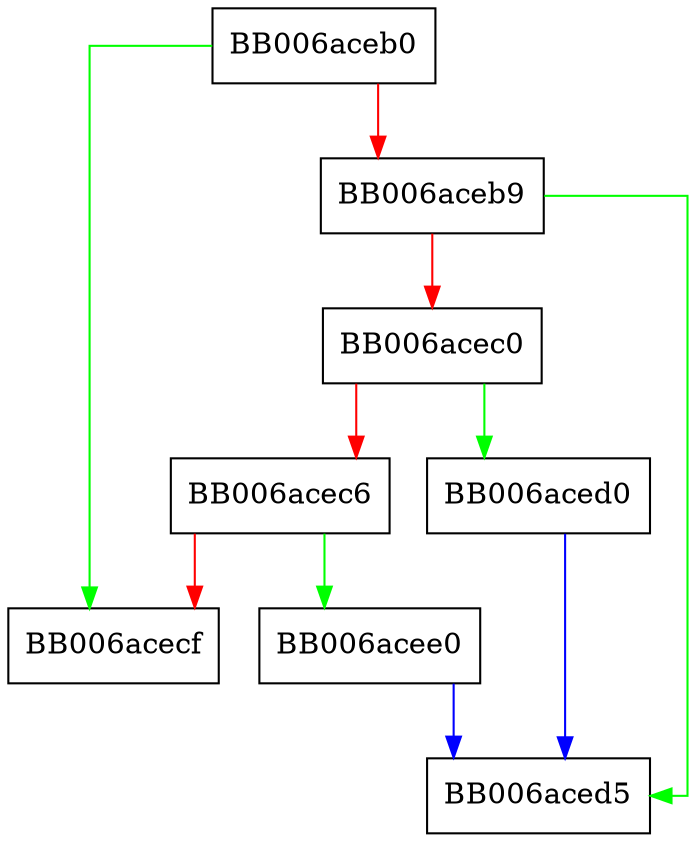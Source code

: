 digraph type_specific_params_der2dhx_does_selection {
  node [shape="box"];
  graph [splines=ortho];
  BB006aceb0 -> BB006acecf [color="green"];
  BB006aceb0 -> BB006aceb9 [color="red"];
  BB006aceb9 -> BB006aced5 [color="green"];
  BB006aceb9 -> BB006acec0 [color="red"];
  BB006acec0 -> BB006aced0 [color="green"];
  BB006acec0 -> BB006acec6 [color="red"];
  BB006acec6 -> BB006acee0 [color="green"];
  BB006acec6 -> BB006acecf [color="red"];
  BB006aced0 -> BB006aced5 [color="blue"];
  BB006acee0 -> BB006aced5 [color="blue"];
}